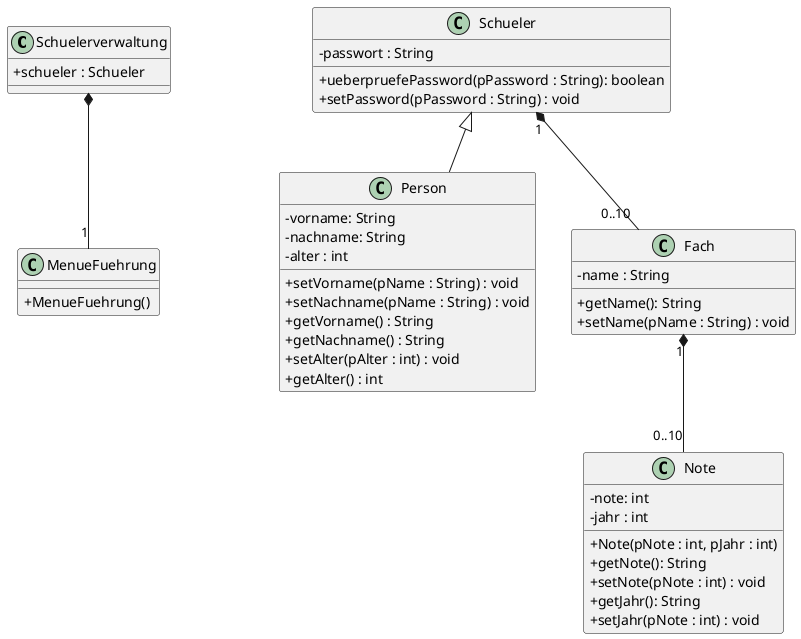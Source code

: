 @startuml
skinparam classAttributeIconSize 0

class Schuelerverwaltung{
 +schueler : Schueler
}



class MenueFuehrung{
 +MenueFuehrung()
}

class Person{
 -vorname: String
 -nachname: String
 -alter : int
 +setVorname(pName : String) : void
 +setNachname(pName : String) : void
 +getVorname() : String
 +getNachname() : String
 +setAlter(pAlter : int) : void
 +getAlter() : int
}



class Fach{
 -name : String
 +getName(): String
 +setName(pName : String) : void
}

class Note{
 -note: int
 -jahr : int
 +Note(pNote : int, pJahr : int)
 +getNote(): String
 +setNote(pNote : int) : void
 +getJahr(): String
 +setJahr(pNote : int) : void
}




class Schueler{
  -passwort : String
  +ueberpruefePassword(pPassword : String): boolean
  +setPassword(pPassword : String) : void
}


Fach "1" *-- "0..10" Note
Schuelerverwaltung  *-- "1" MenueFuehrung
Schueler "1" *-- "0..10" Fach
Schueler <|-- Person

@enduml
